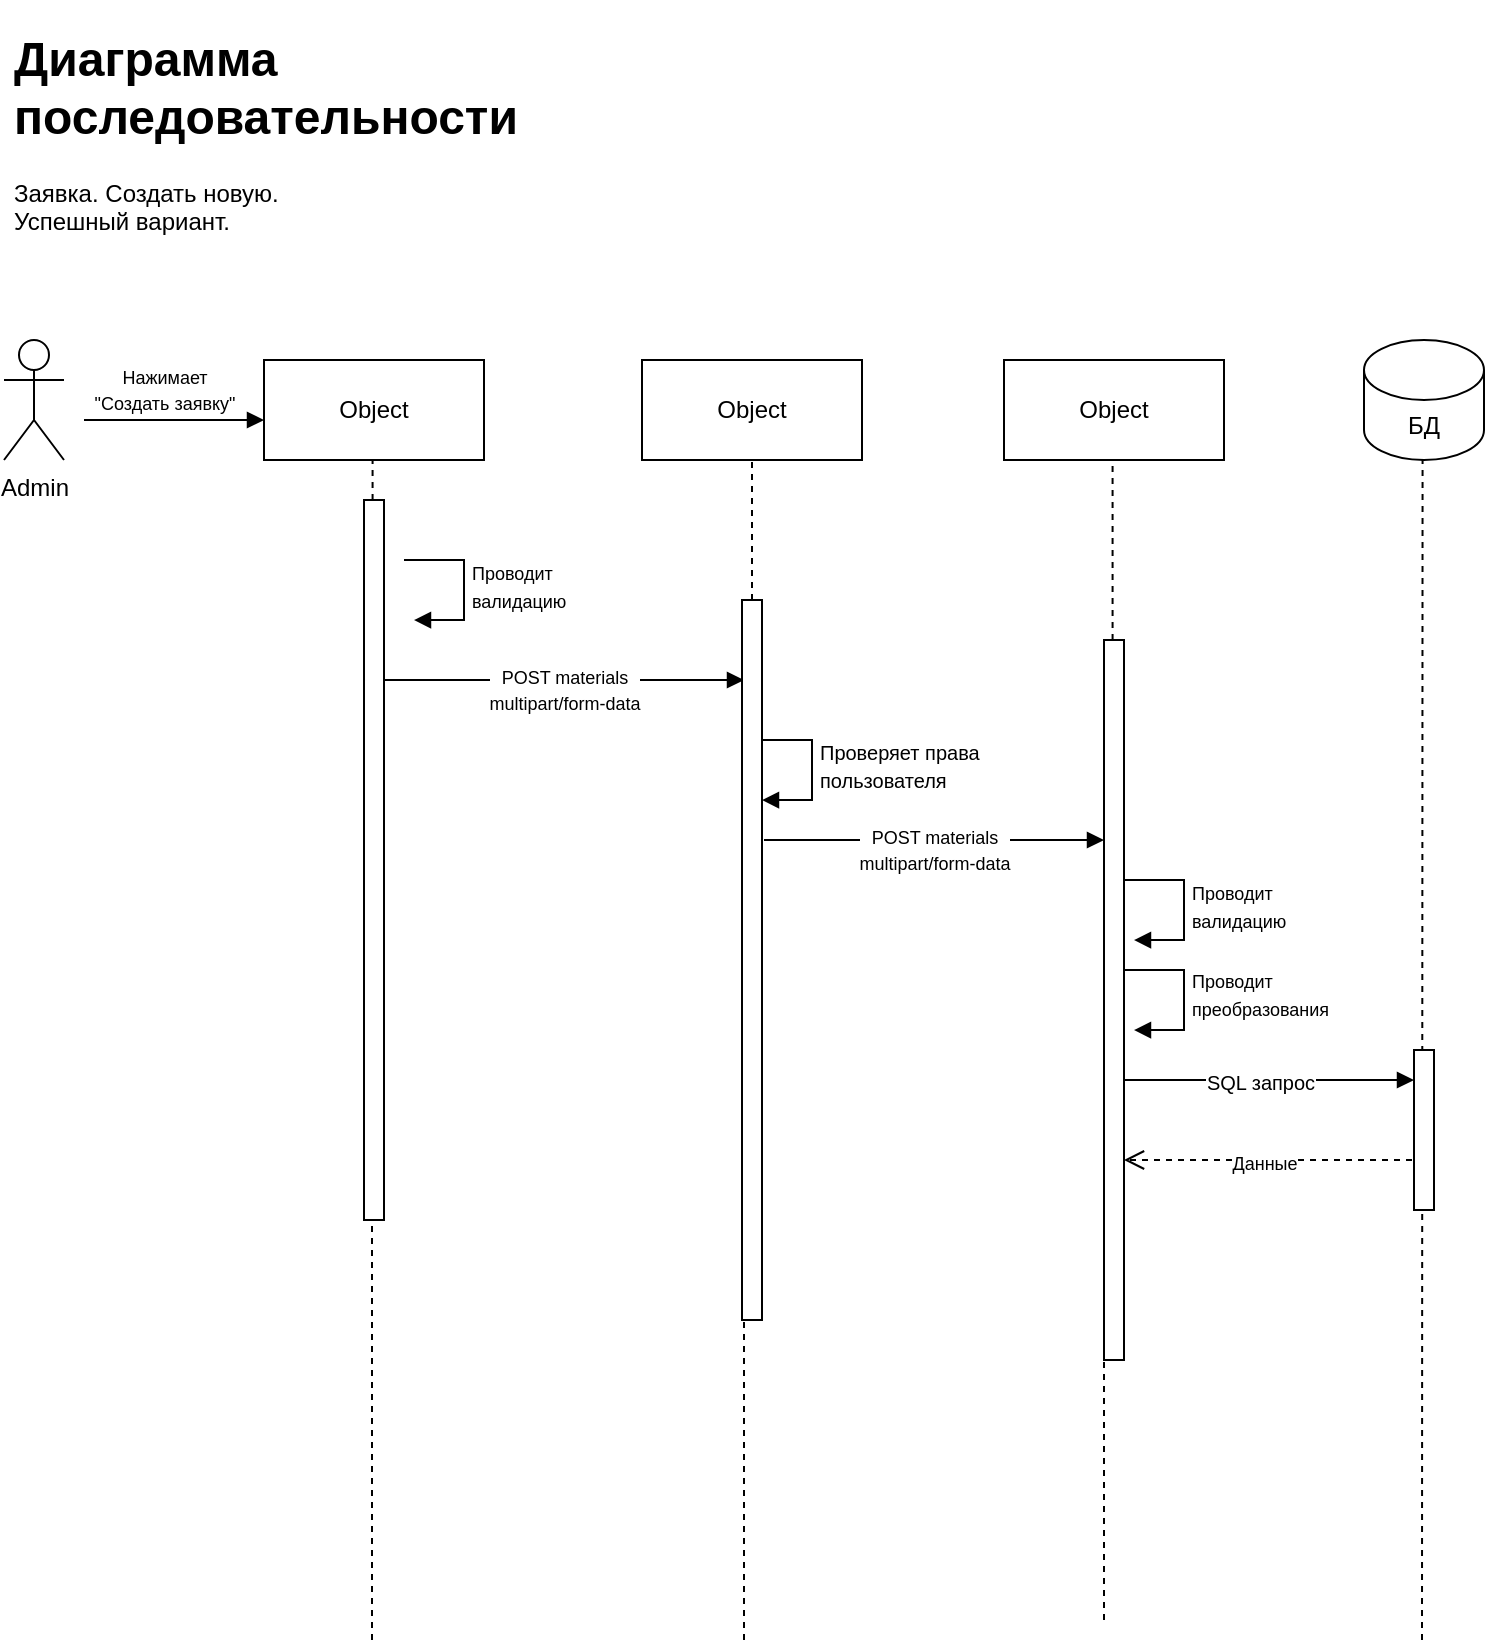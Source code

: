 <mxfile version="22.1.11" type="github">
  <diagram name="Страница — 1" id="ZxtpLFLRniHEzjhOFfhK">
    <mxGraphModel dx="1516" dy="814" grid="1" gridSize="10" guides="1" tooltips="1" connect="1" arrows="1" fold="1" page="1" pageScale="1" pageWidth="827" pageHeight="1169" math="0" shadow="0">
      <root>
        <mxCell id="0" />
        <mxCell id="1" parent="0" />
        <mxCell id="UvTEVRQt88OEjYMu4scQ-1" value="Admin" style="shape=umlActor;verticalLabelPosition=bottom;verticalAlign=top;html=1;outlineConnect=0;" vertex="1" parent="1">
          <mxGeometry x="40" y="170" width="30" height="60" as="geometry" />
        </mxCell>
        <mxCell id="UvTEVRQt88OEjYMu4scQ-2" value="Object" style="html=1;whiteSpace=wrap;" vertex="1" parent="1">
          <mxGeometry x="540" y="180" width="110" height="50" as="geometry" />
        </mxCell>
        <mxCell id="UvTEVRQt88OEjYMu4scQ-3" value="Object" style="html=1;whiteSpace=wrap;" vertex="1" parent="1">
          <mxGeometry x="359" y="180" width="110" height="50" as="geometry" />
        </mxCell>
        <mxCell id="UvTEVRQt88OEjYMu4scQ-4" value="Object" style="html=1;whiteSpace=wrap;" vertex="1" parent="1">
          <mxGeometry x="170" y="180" width="110" height="50" as="geometry" />
        </mxCell>
        <mxCell id="UvTEVRQt88OEjYMu4scQ-5" value="БД" style="shape=cylinder3;whiteSpace=wrap;html=1;boundedLbl=1;backgroundOutline=1;size=15;" vertex="1" parent="1">
          <mxGeometry x="720" y="170" width="60" height="60" as="geometry" />
        </mxCell>
        <mxCell id="UvTEVRQt88OEjYMu4scQ-6" value="&lt;h1&gt;Диаграмма последовательности&lt;/h1&gt;&lt;p&gt;Заявка. Создать новую. &lt;br&gt;Успешный вариант.&lt;/p&gt;" style="text;html=1;strokeColor=none;fillColor=none;spacing=5;spacingTop=-20;whiteSpace=wrap;overflow=hidden;rounded=0;" vertex="1" parent="1">
          <mxGeometry x="40" y="10" width="270" height="120" as="geometry" />
        </mxCell>
        <mxCell id="UvTEVRQt88OEjYMu4scQ-9" value="" style="endArrow=none;dashed=1;html=1;rounded=0;" edge="1" parent="1" source="UvTEVRQt88OEjYMu4scQ-14">
          <mxGeometry width="50" height="50" relative="1" as="geometry">
            <mxPoint x="224" y="820" as="sourcePoint" />
            <mxPoint x="224.29" y="230" as="targetPoint" />
          </mxGeometry>
        </mxCell>
        <mxCell id="UvTEVRQt88OEjYMu4scQ-10" value="" style="endArrow=none;dashed=1;html=1;rounded=0;" edge="1" parent="1" source="UvTEVRQt88OEjYMu4scQ-22">
          <mxGeometry width="50" height="50" relative="1" as="geometry">
            <mxPoint x="410" y="820" as="sourcePoint" />
            <mxPoint x="414" y="230" as="targetPoint" />
          </mxGeometry>
        </mxCell>
        <mxCell id="UvTEVRQt88OEjYMu4scQ-11" value="" style="endArrow=none;dashed=1;html=1;rounded=0;" edge="1" parent="1">
          <mxGeometry width="50" height="50" relative="1" as="geometry">
            <mxPoint x="749" y="820" as="sourcePoint" />
            <mxPoint x="749.29" y="230" as="targetPoint" />
          </mxGeometry>
        </mxCell>
        <mxCell id="UvTEVRQt88OEjYMu4scQ-12" value="" style="endArrow=none;dashed=1;html=1;rounded=0;" edge="1" parent="1" source="UvTEVRQt88OEjYMu4scQ-25">
          <mxGeometry width="50" height="50" relative="1" as="geometry">
            <mxPoint x="590" y="810" as="sourcePoint" />
            <mxPoint x="594.29" y="230" as="targetPoint" />
          </mxGeometry>
        </mxCell>
        <mxCell id="UvTEVRQt88OEjYMu4scQ-13" value="&lt;font style=&quot;font-size: 9px;&quot;&gt;Нажимает &lt;br&gt;&lt;/font&gt;&lt;font style=&quot;font-size: 9px;&quot;&gt;&quot;Создать заявку&quot;&lt;/font&gt;" style="html=1;verticalAlign=bottom;endArrow=block;curved=0;rounded=0;" edge="1" parent="1">
          <mxGeometry x="-0.111" width="80" relative="1" as="geometry">
            <mxPoint x="80" y="210" as="sourcePoint" />
            <mxPoint x="170" y="210" as="targetPoint" />
            <mxPoint as="offset" />
          </mxGeometry>
        </mxCell>
        <mxCell id="UvTEVRQt88OEjYMu4scQ-15" value="" style="endArrow=none;dashed=1;html=1;rounded=0;" edge="1" parent="1" target="UvTEVRQt88OEjYMu4scQ-14">
          <mxGeometry width="50" height="50" relative="1" as="geometry">
            <mxPoint x="224" y="820" as="sourcePoint" />
            <mxPoint x="224.29" y="230" as="targetPoint" />
          </mxGeometry>
        </mxCell>
        <mxCell id="UvTEVRQt88OEjYMu4scQ-14" value="" style="html=1;points=[[0,0,0,0,5],[0,1,0,0,-5],[1,0,0,0,5],[1,1,0,0,-5]];perimeter=orthogonalPerimeter;outlineConnect=0;targetShapes=umlLifeline;portConstraint=eastwest;newEdgeStyle={&quot;curved&quot;:0,&quot;rounded&quot;:0};" vertex="1" parent="1">
          <mxGeometry x="220" y="250" width="10" height="360" as="geometry" />
        </mxCell>
        <mxCell id="UvTEVRQt88OEjYMu4scQ-19" value="&lt;font style=&quot;font-size: 9px;&quot;&gt;Проводит &lt;br&gt;валидацию&lt;/font&gt;" style="html=1;align=left;spacingLeft=2;endArrow=block;rounded=0;edgeStyle=orthogonalEdgeStyle;curved=0;rounded=0;" edge="1" parent="1">
          <mxGeometry relative="1" as="geometry">
            <mxPoint x="600" y="440" as="sourcePoint" />
            <Array as="points">
              <mxPoint x="630" y="470" />
            </Array>
            <mxPoint x="605.0" y="470.034" as="targetPoint" />
          </mxGeometry>
        </mxCell>
        <mxCell id="UvTEVRQt88OEjYMu4scQ-20" value="&lt;font style=&quot;font-size: 9px;&quot;&gt;POST materials&lt;br&gt;multipart/form-data&lt;/font&gt;" style="html=1;verticalAlign=bottom;endArrow=block;curved=0;rounded=0;" edge="1" parent="1">
          <mxGeometry y="-20" width="80" relative="1" as="geometry">
            <mxPoint x="230" y="340" as="sourcePoint" />
            <mxPoint x="410" y="340" as="targetPoint" />
            <mxPoint as="offset" />
          </mxGeometry>
        </mxCell>
        <mxCell id="UvTEVRQt88OEjYMu4scQ-21" value="&lt;font size=&quot;1&quot;&gt;Проверяет права&lt;br&gt;пользователя&lt;br&gt;&lt;/font&gt;" style="html=1;align=left;spacingLeft=2;endArrow=block;rounded=0;edgeStyle=orthogonalEdgeStyle;curved=0;rounded=0;" edge="1" parent="1">
          <mxGeometry relative="1" as="geometry">
            <mxPoint x="414" y="370" as="sourcePoint" />
            <Array as="points">
              <mxPoint x="444" y="400" />
            </Array>
            <mxPoint x="419.0" y="400.034" as="targetPoint" />
          </mxGeometry>
        </mxCell>
        <mxCell id="UvTEVRQt88OEjYMu4scQ-23" value="" style="endArrow=none;dashed=1;html=1;rounded=0;" edge="1" parent="1" target="UvTEVRQt88OEjYMu4scQ-22">
          <mxGeometry width="50" height="50" relative="1" as="geometry">
            <mxPoint x="410" y="820" as="sourcePoint" />
            <mxPoint x="414" y="230" as="targetPoint" />
          </mxGeometry>
        </mxCell>
        <mxCell id="UvTEVRQt88OEjYMu4scQ-22" value="" style="html=1;points=[[0,0,0,0,5],[0,1,0,0,-5],[1,0,0,0,5],[1,1,0,0,-5]];perimeter=orthogonalPerimeter;outlineConnect=0;targetShapes=umlLifeline;portConstraint=eastwest;newEdgeStyle={&quot;curved&quot;:0,&quot;rounded&quot;:0};" vertex="1" parent="1">
          <mxGeometry x="409" y="300" width="10" height="360" as="geometry" />
        </mxCell>
        <mxCell id="UvTEVRQt88OEjYMu4scQ-24" value="&lt;font style=&quot;font-size: 9px;&quot;&gt;Проводит &lt;br&gt;валидацию&lt;/font&gt;" style="html=1;align=left;spacingLeft=2;endArrow=block;rounded=0;edgeStyle=orthogonalEdgeStyle;curved=0;rounded=0;" edge="1" parent="1">
          <mxGeometry relative="1" as="geometry">
            <mxPoint x="240" y="280" as="sourcePoint" />
            <Array as="points">
              <mxPoint x="270" y="310" />
            </Array>
            <mxPoint x="245.0" y="310.034" as="targetPoint" />
          </mxGeometry>
        </mxCell>
        <mxCell id="UvTEVRQt88OEjYMu4scQ-26" value="" style="endArrow=none;dashed=1;html=1;rounded=0;" edge="1" parent="1" target="UvTEVRQt88OEjYMu4scQ-25">
          <mxGeometry width="50" height="50" relative="1" as="geometry">
            <mxPoint x="590" y="810" as="sourcePoint" />
            <mxPoint x="594.29" y="230" as="targetPoint" />
          </mxGeometry>
        </mxCell>
        <mxCell id="UvTEVRQt88OEjYMu4scQ-25" value="" style="html=1;points=[[0,0,0,0,5],[0,1,0,0,-5],[1,0,0,0,5],[1,1,0,0,-5]];perimeter=orthogonalPerimeter;outlineConnect=0;targetShapes=umlLifeline;portConstraint=eastwest;newEdgeStyle={&quot;curved&quot;:0,&quot;rounded&quot;:0};" vertex="1" parent="1">
          <mxGeometry x="590" y="320" width="10" height="360" as="geometry" />
        </mxCell>
        <mxCell id="UvTEVRQt88OEjYMu4scQ-27" value="&lt;font style=&quot;font-size: 9px;&quot;&gt;POST materials&lt;br&gt;multipart/form-data&lt;/font&gt;" style="html=1;verticalAlign=bottom;endArrow=block;curved=0;rounded=0;" edge="1" parent="1" target="UvTEVRQt88OEjYMu4scQ-25">
          <mxGeometry y="-20" width="80" relative="1" as="geometry">
            <mxPoint x="420" y="420" as="sourcePoint" />
            <mxPoint x="580" y="420" as="targetPoint" />
            <mxPoint as="offset" />
          </mxGeometry>
        </mxCell>
        <mxCell id="UvTEVRQt88OEjYMu4scQ-28" value="&lt;font style=&quot;font-size: 9px;&quot;&gt;Проводит &lt;br&gt;преобразования&lt;br&gt;&lt;/font&gt;" style="html=1;align=left;spacingLeft=2;endArrow=block;rounded=0;edgeStyle=orthogonalEdgeStyle;curved=0;rounded=0;" edge="1" parent="1">
          <mxGeometry relative="1" as="geometry">
            <mxPoint x="600" y="484.98" as="sourcePoint" />
            <Array as="points">
              <mxPoint x="630" y="514.98" />
            </Array>
            <mxPoint x="605.0" y="515.014" as="targetPoint" />
          </mxGeometry>
        </mxCell>
        <mxCell id="UvTEVRQt88OEjYMu4scQ-29" value="&lt;font size=&quot;1&quot;&gt;SQL запрос&lt;/font&gt;" style="html=1;verticalAlign=bottom;endArrow=block;curved=0;rounded=0;" edge="1" parent="1">
          <mxGeometry x="-0.067" y="-10" width="80" relative="1" as="geometry">
            <mxPoint x="600" y="540" as="sourcePoint" />
            <mxPoint x="745" y="540" as="targetPoint" />
            <mxPoint as="offset" />
          </mxGeometry>
        </mxCell>
        <mxCell id="UvTEVRQt88OEjYMu4scQ-30" value="&lt;font style=&quot;font-size: 9px;&quot;&gt;Данные&lt;/font&gt;" style="html=1;verticalAlign=bottom;endArrow=open;dashed=1;endSize=8;curved=0;rounded=0;" edge="1" parent="1" target="UvTEVRQt88OEjYMu4scQ-25">
          <mxGeometry x="0.067" y="10" relative="1" as="geometry">
            <mxPoint x="750" y="580" as="sourcePoint" />
            <mxPoint x="670" y="580" as="targetPoint" />
            <mxPoint as="offset" />
          </mxGeometry>
        </mxCell>
        <mxCell id="UvTEVRQt88OEjYMu4scQ-31" value="" style="html=1;points=[[0,0,0,0,5],[0,1,0,0,-5],[1,0,0,0,5],[1,1,0,0,-5]];perimeter=orthogonalPerimeter;outlineConnect=0;targetShapes=umlLifeline;portConstraint=eastwest;newEdgeStyle={&quot;curved&quot;:0,&quot;rounded&quot;:0};" vertex="1" parent="1">
          <mxGeometry x="745" y="525" width="10" height="80" as="geometry" />
        </mxCell>
      </root>
    </mxGraphModel>
  </diagram>
</mxfile>
